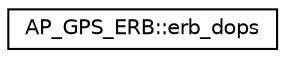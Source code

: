 digraph "Graphical Class Hierarchy"
{
 // INTERACTIVE_SVG=YES
  edge [fontname="Helvetica",fontsize="10",labelfontname="Helvetica",labelfontsize="10"];
  node [fontname="Helvetica",fontsize="10",shape=record];
  rankdir="LR";
  Node1 [label="AP_GPS_ERB::erb_dops",height=0.2,width=0.4,color="black", fillcolor="white", style="filled",URL="$structAP__GPS__ERB_1_1erb__dops.html"];
}

